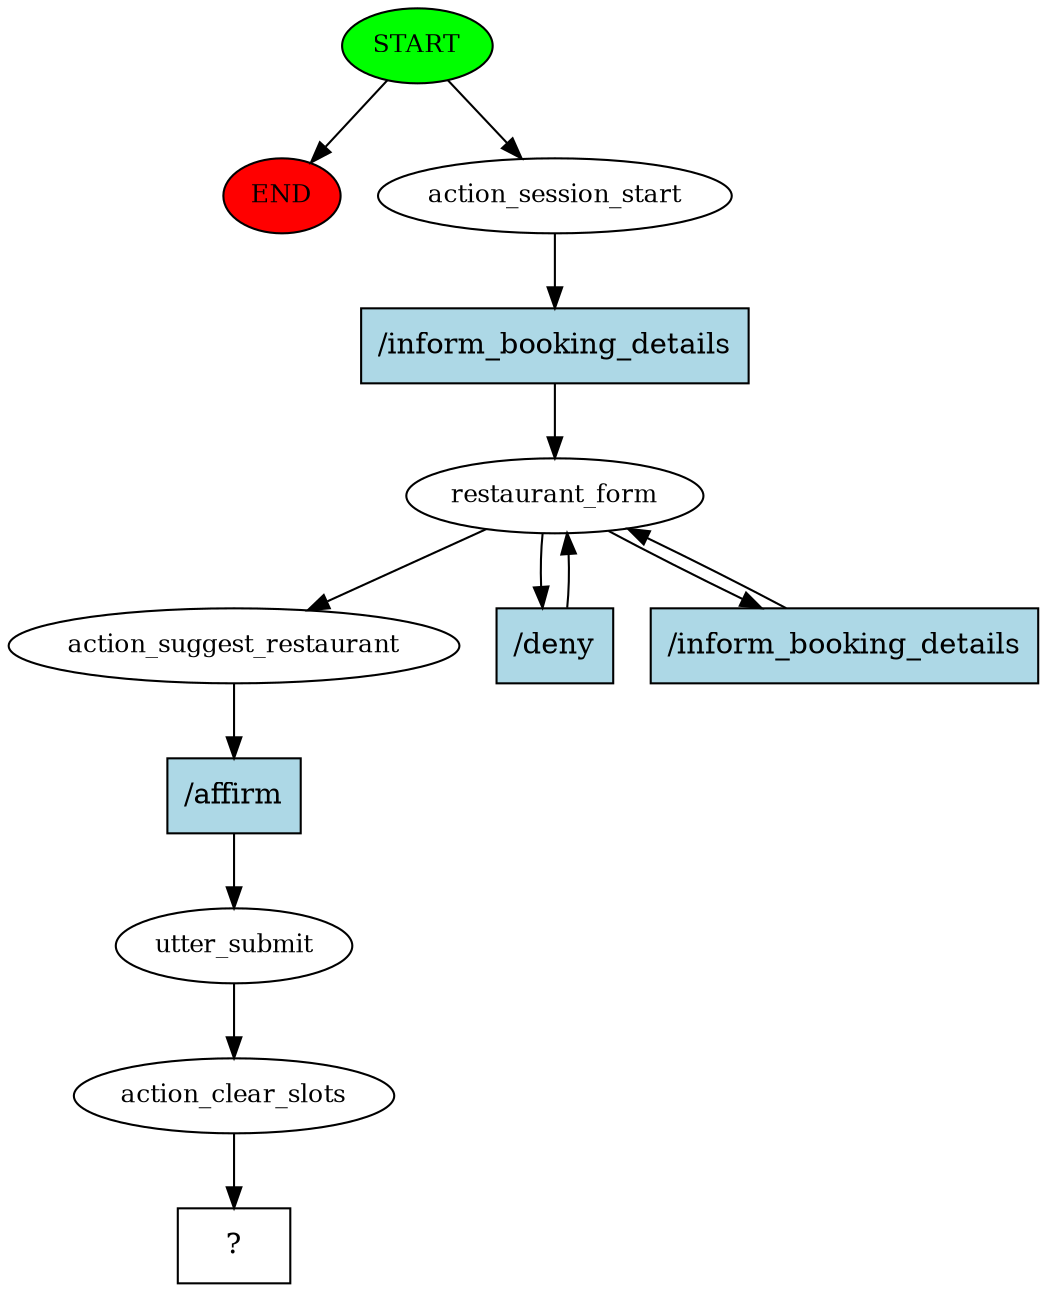 digraph  {
0 [class="start active", fillcolor=green, fontsize=12, label=START, style=filled];
"-1" [class=end, fillcolor=red, fontsize=12, label=END, style=filled];
1 [class=active, fontsize=12, label=action_session_start];
2 [class=active, fontsize=12, label=restaurant_form];
8 [class=active, fontsize=12, label=action_suggest_restaurant];
9 [class=active, fontsize=12, label=utter_submit];
10 [class=active, fontsize=12, label=action_clear_slots];
11 [class="intent dashed active", label="  ?  ", shape=rect];
12 [class="intent active", fillcolor=lightblue, label="/inform_booking_details", shape=rect, style=filled];
13 [class="intent active", fillcolor=lightblue, label="/deny", shape=rect, style=filled];
14 [class="intent active", fillcolor=lightblue, label="/inform_booking_details", shape=rect, style=filled];
15 [class="intent active", fillcolor=lightblue, label="/affirm", shape=rect, style=filled];
0 -> "-1"  [class="", key=NONE, label=""];
0 -> 1  [class=active, key=NONE, label=""];
1 -> 12  [class=active, key=0];
2 -> 8  [class=active, key=NONE, label=""];
2 -> 13  [class=active, key=0];
2 -> 14  [class=active, key=0];
8 -> 15  [class=active, key=0];
9 -> 10  [class=active, key=NONE, label=""];
10 -> 11  [class=active, key=NONE, label=""];
12 -> 2  [class=active, key=0];
13 -> 2  [class=active, key=0];
14 -> 2  [class=active, key=0];
15 -> 9  [class=active, key=0];
}
